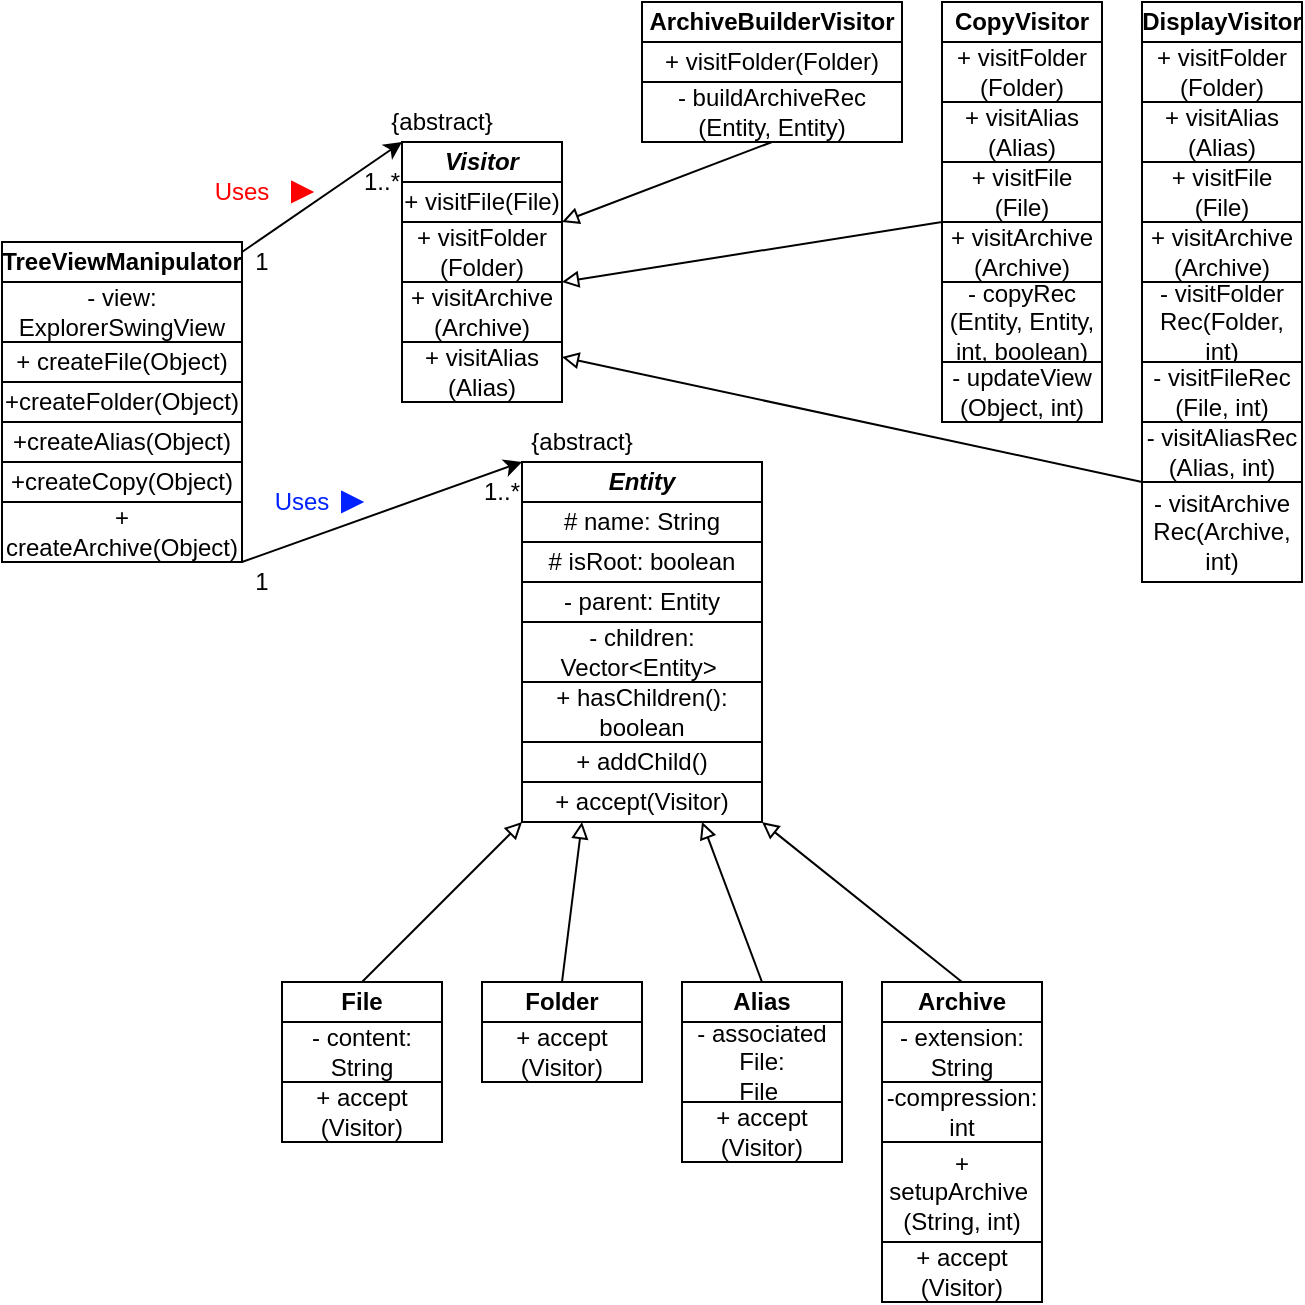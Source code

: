 <mxfile version="14.6.5" type="device"><diagram id="GU0LqAaVICTTGz3DKPYx" name="Page-1"><mxGraphModel dx="873" dy="458" grid="1" gridSize="10" guides="1" tooltips="1" connect="1" arrows="1" fold="1" page="1" pageScale="1" pageWidth="827" pageHeight="1169" math="0" shadow="0"><root><mxCell id="0"/><mxCell id="1" parent="0"/><mxCell id="4MqHyJMdLKMfrei2vbHA-1" value="" style="rounded=0;whiteSpace=wrap;html=1;fillColor=none;" vertex="1" parent="1"><mxGeometry x="40" y="130" width="120" height="20" as="geometry"/></mxCell><mxCell id="4MqHyJMdLKMfrei2vbHA-2" value="&lt;b&gt;TreeViewManipulator&lt;/b&gt;" style="text;html=1;strokeColor=none;fillColor=none;align=center;verticalAlign=middle;whiteSpace=wrap;rounded=0;" vertex="1" parent="1"><mxGeometry x="80" y="130" width="40" height="20" as="geometry"/></mxCell><mxCell id="4MqHyJMdLKMfrei2vbHA-3" value="- view:&lt;br&gt;ExplorerSwingView" style="rounded=0;whiteSpace=wrap;html=1;strokeColor=#000000;fillColor=none;" vertex="1" parent="1"><mxGeometry x="40" y="150" width="120" height="30" as="geometry"/></mxCell><mxCell id="4MqHyJMdLKMfrei2vbHA-4" value="+ createFile(Object)" style="rounded=0;whiteSpace=wrap;html=1;strokeColor=#000000;fillColor=none;" vertex="1" parent="1"><mxGeometry x="40" y="180" width="120" height="20" as="geometry"/></mxCell><mxCell id="4MqHyJMdLKMfrei2vbHA-5" value="+createFolder(Object)" style="rounded=0;whiteSpace=wrap;html=1;strokeColor=#000000;fillColor=none;" vertex="1" parent="1"><mxGeometry x="40" y="200" width="120" height="20" as="geometry"/></mxCell><mxCell id="4MqHyJMdLKMfrei2vbHA-6" value="+createAlias(Object)" style="rounded=0;whiteSpace=wrap;html=1;strokeColor=#000000;fillColor=none;" vertex="1" parent="1"><mxGeometry x="40" y="220" width="120" height="20" as="geometry"/></mxCell><mxCell id="4MqHyJMdLKMfrei2vbHA-7" value="+createCopy(Object)" style="rounded=0;whiteSpace=wrap;html=1;strokeColor=#000000;fillColor=none;" vertex="1" parent="1"><mxGeometry x="40" y="240" width="120" height="20" as="geometry"/></mxCell><mxCell id="4MqHyJMdLKMfrei2vbHA-8" value="+ createArchive(Object)" style="rounded=0;whiteSpace=wrap;html=1;strokeColor=#000000;fillColor=none;" vertex="1" parent="1"><mxGeometry x="40" y="260" width="120" height="30" as="geometry"/></mxCell><mxCell id="4MqHyJMdLKMfrei2vbHA-31" value="&lt;b&gt;File&lt;/b&gt;" style="rounded=0;whiteSpace=wrap;html=1;" vertex="1" parent="1"><mxGeometry x="180" y="500" width="80" height="20" as="geometry"/></mxCell><mxCell id="4MqHyJMdLKMfrei2vbHA-32" value="&lt;b&gt;Folder&lt;/b&gt;&lt;span style=&quot;color: rgba(0 , 0 , 0 , 0) ; font-family: monospace ; font-size: 0px&quot;&gt;%3CmxGraphModel%3E%3Croot%3E%3CmxCell%20id%3D%220%22%2F%3E%3CmxCell%20id%3D%221%22%20parent%3D%220%22%2F%3E%3CmxCell%20id%3D%222%22%20value%3D%22%26lt%3Bb%26gt%3BFile%26lt%3B%2Fb%26gt%3B%22%20style%3D%22rounded%3D0%3BwhiteSpace%3Dwrap%3Bhtml%3D1%3B%22%20vertex%3D%221%22%20parent%3D%221%22%3E%3CmxGeometry%20x%3D%2240%22%20y%3D%22360%22%20width%3D%22120%22%20height%3D%2220%22%20as%3D%22geometry%22%2F%3E%3C%2FmxCell%3E%3C%2Froot%3E%3C%2FmxGraphModel%3E&lt;/span&gt;" style="rounded=0;whiteSpace=wrap;html=1;" vertex="1" parent="1"><mxGeometry x="280" y="500" width="80" height="20" as="geometry"/></mxCell><mxCell id="4MqHyJMdLKMfrei2vbHA-33" value="&lt;b&gt;Alias&lt;/b&gt;" style="rounded=0;whiteSpace=wrap;html=1;" vertex="1" parent="1"><mxGeometry x="380" y="500" width="80" height="20" as="geometry"/></mxCell><mxCell id="4MqHyJMdLKMfrei2vbHA-34" value="&lt;b&gt;Archive&lt;/b&gt;" style="rounded=0;whiteSpace=wrap;html=1;" vertex="1" parent="1"><mxGeometry x="480" y="500" width="80" height="20" as="geometry"/></mxCell><mxCell id="4MqHyJMdLKMfrei2vbHA-35" value="- content:&lt;br&gt;&amp;nbsp;String&amp;nbsp;" style="rounded=0;whiteSpace=wrap;html=1;" vertex="1" parent="1"><mxGeometry x="180" y="520" width="80" height="30" as="geometry"/></mxCell><mxCell id="4MqHyJMdLKMfrei2vbHA-36" value="" style="endArrow=block;html=1;endFill=0;exitX=0.5;exitY=0;exitDx=0;exitDy=0;entryX=0;entryY=1;entryDx=0;entryDy=0;" edge="1" parent="1" source="4MqHyJMdLKMfrei2vbHA-31"><mxGeometry width="50" height="50" relative="1" as="geometry"><mxPoint x="250" y="430" as="sourcePoint"/><mxPoint x="300" y="420" as="targetPoint"/></mxGeometry></mxCell><mxCell id="4MqHyJMdLKMfrei2vbHA-37" value="" style="endArrow=block;html=1;endFill=0;exitX=0.5;exitY=0;exitDx=0;exitDy=0;entryX=0.25;entryY=1;entryDx=0;entryDy=0;" edge="1" parent="1" source="4MqHyJMdLKMfrei2vbHA-32"><mxGeometry width="50" height="50" relative="1" as="geometry"><mxPoint x="230" y="510" as="sourcePoint"/><mxPoint x="330" y="420" as="targetPoint"/></mxGeometry></mxCell><mxCell id="4MqHyJMdLKMfrei2vbHA-38" value="" style="endArrow=block;html=1;endFill=0;exitX=0.5;exitY=0;exitDx=0;exitDy=0;entryX=0.75;entryY=1;entryDx=0;entryDy=0;" edge="1" parent="1"><mxGeometry width="50" height="50" relative="1" as="geometry"><mxPoint x="420" y="500" as="sourcePoint"/><mxPoint x="390" y="420" as="targetPoint"/></mxGeometry></mxCell><mxCell id="4MqHyJMdLKMfrei2vbHA-39" value="" style="endArrow=block;html=1;endFill=0;exitX=0.5;exitY=0;exitDx=0;exitDy=0;entryX=1;entryY=1;entryDx=0;entryDy=0;" edge="1" parent="1"><mxGeometry width="50" height="50" relative="1" as="geometry"><mxPoint x="520" y="500" as="sourcePoint"/><mxPoint x="420" y="420" as="targetPoint"/></mxGeometry></mxCell><mxCell id="4MqHyJMdLKMfrei2vbHA-40" value="- associated&lt;br&gt;File:&lt;br&gt;File&amp;nbsp;" style="rounded=0;whiteSpace=wrap;html=1;" vertex="1" parent="1"><mxGeometry x="380" y="520" width="80" height="40" as="geometry"/></mxCell><mxCell id="4MqHyJMdLKMfrei2vbHA-41" value="- extension: String" style="rounded=0;whiteSpace=wrap;html=1;" vertex="1" parent="1"><mxGeometry x="480" y="520" width="80" height="30" as="geometry"/></mxCell><mxCell id="4MqHyJMdLKMfrei2vbHA-42" value="-compression: int" style="rounded=0;whiteSpace=wrap;html=1;" vertex="1" parent="1"><mxGeometry x="480" y="550" width="80" height="30" as="geometry"/></mxCell><mxCell id="4MqHyJMdLKMfrei2vbHA-43" value="+ setupArchive&amp;nbsp; (String, int)" style="rounded=0;whiteSpace=wrap;html=1;" vertex="1" parent="1"><mxGeometry x="480" y="580" width="80" height="50" as="geometry"/></mxCell><mxCell id="4MqHyJMdLKMfrei2vbHA-46" value="" style="rounded=0;whiteSpace=wrap;html=1;" vertex="1" parent="1"><mxGeometry x="300" y="240" width="120" height="20" as="geometry"/></mxCell><mxCell id="4MqHyJMdLKMfrei2vbHA-47" value="&lt;i&gt;&lt;b&gt;Entity&lt;/b&gt;&lt;/i&gt;" style="text;html=1;strokeColor=none;fillColor=none;align=center;verticalAlign=middle;whiteSpace=wrap;rounded=0;" vertex="1" parent="1"><mxGeometry x="340" y="240" width="40" height="20" as="geometry"/></mxCell><mxCell id="4MqHyJMdLKMfrei2vbHA-48" value="# name: String" style="rounded=0;whiteSpace=wrap;html=1;" vertex="1" parent="1"><mxGeometry x="300" y="260" width="120" height="20" as="geometry"/></mxCell><mxCell id="4MqHyJMdLKMfrei2vbHA-49" value="# isRoot: boolean" style="rounded=0;whiteSpace=wrap;html=1;" vertex="1" parent="1"><mxGeometry x="300" y="280" width="120" height="20" as="geometry"/></mxCell><mxCell id="4MqHyJMdLKMfrei2vbHA-50" value="- parent: Entity" style="rounded=0;whiteSpace=wrap;html=1;" vertex="1" parent="1"><mxGeometry x="300" y="300" width="120" height="20" as="geometry"/></mxCell><mxCell id="4MqHyJMdLKMfrei2vbHA-51" value="- children:&lt;br&gt;Vector&amp;lt;Entity&amp;gt;&amp;nbsp;" style="rounded=0;whiteSpace=wrap;html=1;" vertex="1" parent="1"><mxGeometry x="300" y="320" width="120" height="30" as="geometry"/></mxCell><mxCell id="4MqHyJMdLKMfrei2vbHA-52" value="+ hasChildren(): boolean" style="rounded=0;whiteSpace=wrap;html=1;" vertex="1" parent="1"><mxGeometry x="300" y="350" width="120" height="30" as="geometry"/></mxCell><mxCell id="4MqHyJMdLKMfrei2vbHA-53" style="edgeStyle=orthogonalEdgeStyle;rounded=0;orthogonalLoop=1;jettySize=auto;html=1;exitX=0.5;exitY=1;exitDx=0;exitDy=0;" edge="1" parent="1" source="4MqHyJMdLKMfrei2vbHA-47" target="4MqHyJMdLKMfrei2vbHA-47"><mxGeometry relative="1" as="geometry"/></mxCell><mxCell id="4MqHyJMdLKMfrei2vbHA-54" value="{abstract}" style="text;html=1;strokeColor=none;fillColor=none;align=center;verticalAlign=middle;whiteSpace=wrap;rounded=0;" vertex="1" parent="1"><mxGeometry x="310" y="220" width="40" height="20" as="geometry"/></mxCell><mxCell id="4MqHyJMdLKMfrei2vbHA-55" value="+ addChild()" style="rounded=0;whiteSpace=wrap;html=1;" vertex="1" parent="1"><mxGeometry x="300" y="380" width="120" height="20" as="geometry"/></mxCell><mxCell id="4MqHyJMdLKMfrei2vbHA-56" value="+ accept(Visitor)" style="rounded=0;whiteSpace=wrap;html=1;" vertex="1" parent="1"><mxGeometry x="300" y="400" width="120" height="20" as="geometry"/></mxCell><mxCell id="4MqHyJMdLKMfrei2vbHA-57" value="&lt;b&gt;&lt;i&gt;Visitor&lt;/i&gt;&lt;/b&gt;" style="rounded=0;whiteSpace=wrap;html=1;" vertex="1" parent="1"><mxGeometry x="240" y="80" width="80" height="20" as="geometry"/></mxCell><mxCell id="4MqHyJMdLKMfrei2vbHA-58" value="+ visitFile(File)" style="rounded=0;whiteSpace=wrap;html=1;" vertex="1" parent="1"><mxGeometry x="240" y="100" width="80" height="20" as="geometry"/></mxCell><mxCell id="4MqHyJMdLKMfrei2vbHA-59" value="{abstract}" style="text;html=1;strokeColor=none;fillColor=none;align=center;verticalAlign=middle;whiteSpace=wrap;rounded=0;" vertex="1" parent="1"><mxGeometry x="240" y="60" width="40" height="20" as="geometry"/></mxCell><mxCell id="4MqHyJMdLKMfrei2vbHA-60" value="+ visitFolder (Folder)" style="rounded=0;whiteSpace=wrap;html=1;" vertex="1" parent="1"><mxGeometry x="240" y="120" width="80" height="30" as="geometry"/></mxCell><mxCell id="4MqHyJMdLKMfrei2vbHA-61" value="+ visitArchive (Archive)" style="rounded=0;whiteSpace=wrap;html=1;" vertex="1" parent="1"><mxGeometry x="240" y="150" width="80" height="30" as="geometry"/></mxCell><mxCell id="4MqHyJMdLKMfrei2vbHA-62" value="+ visitAlias (Alias)" style="rounded=0;whiteSpace=wrap;html=1;" vertex="1" parent="1"><mxGeometry x="240" y="180" width="80" height="30" as="geometry"/></mxCell><mxCell id="4MqHyJMdLKMfrei2vbHA-63" value="&lt;b&gt;ArchiveBuilderVisitor&lt;/b&gt;" style="rounded=0;whiteSpace=wrap;html=1;" vertex="1" parent="1"><mxGeometry x="360" y="10" width="130" height="20" as="geometry"/></mxCell><mxCell id="4MqHyJMdLKMfrei2vbHA-64" value="+ visitFolder(Folder)" style="rounded=0;whiteSpace=wrap;html=1;" vertex="1" parent="1"><mxGeometry x="360" y="30" width="130" height="20" as="geometry"/></mxCell><mxCell id="4MqHyJMdLKMfrei2vbHA-65" value="- buildArchiveRec&lt;br&gt;(Entity, Entity)" style="rounded=0;whiteSpace=wrap;html=1;" vertex="1" parent="1"><mxGeometry x="360" y="50" width="130" height="30" as="geometry"/></mxCell><mxCell id="4MqHyJMdLKMfrei2vbHA-67" value="&lt;b&gt;CopyVisitor&lt;/b&gt;" style="rounded=0;whiteSpace=wrap;html=1;" vertex="1" parent="1"><mxGeometry x="510" y="10" width="80" height="20" as="geometry"/></mxCell><mxCell id="4MqHyJMdLKMfrei2vbHA-69" value="+ visitFolder (Folder)" style="rounded=0;whiteSpace=wrap;html=1;" vertex="1" parent="1"><mxGeometry x="510" y="30" width="80" height="30" as="geometry"/></mxCell><mxCell id="4MqHyJMdLKMfrei2vbHA-70" value="+ visitAlias (Alias)" style="rounded=0;whiteSpace=wrap;html=1;" vertex="1" parent="1"><mxGeometry x="510" y="60" width="80" height="30" as="geometry"/></mxCell><mxCell id="4MqHyJMdLKMfrei2vbHA-71" value="+ visitFile (File)" style="rounded=0;whiteSpace=wrap;html=1;" vertex="1" parent="1"><mxGeometry x="510" y="90" width="80" height="30" as="geometry"/></mxCell><mxCell id="4MqHyJMdLKMfrei2vbHA-72" value="+ visitArchive (Archive)" style="rounded=0;whiteSpace=wrap;html=1;" vertex="1" parent="1"><mxGeometry x="510" y="120" width="80" height="30" as="geometry"/></mxCell><mxCell id="4MqHyJMdLKMfrei2vbHA-73" value="- copyRec (Entity, Entity, int, boolean)" style="rounded=0;whiteSpace=wrap;html=1;" vertex="1" parent="1"><mxGeometry x="510" y="150" width="80" height="40" as="geometry"/></mxCell><mxCell id="4MqHyJMdLKMfrei2vbHA-74" value="- updateView&lt;br&gt;(Object, int)" style="rounded=0;whiteSpace=wrap;html=1;" vertex="1" parent="1"><mxGeometry x="510" y="190" width="80" height="30" as="geometry"/></mxCell><mxCell id="4MqHyJMdLKMfrei2vbHA-76" value="&lt;b&gt;DisplayVisitor&lt;/b&gt;" style="rounded=0;whiteSpace=wrap;html=1;" vertex="1" parent="1"><mxGeometry x="610" y="10" width="80" height="20" as="geometry"/></mxCell><mxCell id="4MqHyJMdLKMfrei2vbHA-77" value="+ visitFolder (Folder)" style="rounded=0;whiteSpace=wrap;html=1;" vertex="1" parent="1"><mxGeometry x="610" y="30" width="80" height="30" as="geometry"/></mxCell><mxCell id="4MqHyJMdLKMfrei2vbHA-78" value="+ visitAlias (Alias)" style="rounded=0;whiteSpace=wrap;html=1;" vertex="1" parent="1"><mxGeometry x="610" y="60" width="80" height="30" as="geometry"/></mxCell><mxCell id="4MqHyJMdLKMfrei2vbHA-79" value="+ visitFile (File)" style="rounded=0;whiteSpace=wrap;html=1;" vertex="1" parent="1"><mxGeometry x="610" y="90" width="80" height="30" as="geometry"/></mxCell><mxCell id="4MqHyJMdLKMfrei2vbHA-80" value="+ visitArchive (Archive)" style="rounded=0;whiteSpace=wrap;html=1;" vertex="1" parent="1"><mxGeometry x="610" y="120" width="80" height="30" as="geometry"/></mxCell><mxCell id="4MqHyJMdLKMfrei2vbHA-81" value="- visitFolder Rec(Folder,&lt;br&gt;int)" style="rounded=0;whiteSpace=wrap;html=1;" vertex="1" parent="1"><mxGeometry x="610" y="150" width="80" height="40" as="geometry"/></mxCell><mxCell id="4MqHyJMdLKMfrei2vbHA-84" value="- visitFileRec&lt;br&gt;(File, int)" style="rounded=0;whiteSpace=wrap;html=1;" vertex="1" parent="1"><mxGeometry x="610" y="190" width="80" height="30" as="geometry"/></mxCell><mxCell id="4MqHyJMdLKMfrei2vbHA-85" value="- visitAliasRec&lt;br&gt;(Alias, int)" style="rounded=0;whiteSpace=wrap;html=1;" vertex="1" parent="1"><mxGeometry x="610" y="220" width="80" height="30" as="geometry"/></mxCell><mxCell id="4MqHyJMdLKMfrei2vbHA-86" value="- visitArchive Rec(Archive,&lt;br&gt;int)" style="rounded=0;whiteSpace=wrap;html=1;" vertex="1" parent="1"><mxGeometry x="610" y="250" width="80" height="50" as="geometry"/></mxCell><mxCell id="4MqHyJMdLKMfrei2vbHA-89" value="" style="endArrow=classic;html=1;exitX=1;exitY=1;exitDx=0;exitDy=0;entryX=0;entryY=0;entryDx=0;entryDy=0;" edge="1" parent="1" source="4MqHyJMdLKMfrei2vbHA-8" target="4MqHyJMdLKMfrei2vbHA-46"><mxGeometry width="50" height="50" relative="1" as="geometry"><mxPoint x="180" y="250" as="sourcePoint"/><mxPoint x="390" y="230" as="targetPoint"/></mxGeometry></mxCell><mxCell id="4MqHyJMdLKMfrei2vbHA-90" value="" style="endArrow=block;html=1;endFill=0;exitX=0.5;exitY=1;exitDx=0;exitDy=0;entryX=1;entryY=0;entryDx=0;entryDy=0;" edge="1" parent="1" source="4MqHyJMdLKMfrei2vbHA-65" target="4MqHyJMdLKMfrei2vbHA-60"><mxGeometry width="50" height="50" relative="1" as="geometry"><mxPoint x="340" y="360" as="sourcePoint"/><mxPoint x="240" y="280" as="targetPoint"/></mxGeometry></mxCell><mxCell id="4MqHyJMdLKMfrei2vbHA-91" value="" style="endArrow=block;html=1;endFill=0;exitX=0;exitY=1;exitDx=0;exitDy=0;entryX=1;entryY=0;entryDx=0;entryDy=0;" edge="1" parent="1" source="4MqHyJMdLKMfrei2vbHA-71" target="4MqHyJMdLKMfrei2vbHA-61"><mxGeometry width="50" height="50" relative="1" as="geometry"><mxPoint x="435" y="90" as="sourcePoint"/><mxPoint x="330" y="130" as="targetPoint"/></mxGeometry></mxCell><mxCell id="4MqHyJMdLKMfrei2vbHA-92" value="" style="endArrow=block;html=1;endFill=0;exitX=0;exitY=0;exitDx=0;exitDy=0;entryX=1;entryY=0.25;entryDx=0;entryDy=0;" edge="1" parent="1" source="4MqHyJMdLKMfrei2vbHA-86" target="4MqHyJMdLKMfrei2vbHA-62"><mxGeometry width="50" height="50" relative="1" as="geometry"><mxPoint x="520" y="130" as="sourcePoint"/><mxPoint x="330" y="160" as="targetPoint"/></mxGeometry></mxCell><mxCell id="4MqHyJMdLKMfrei2vbHA-93" value="" style="endArrow=classic;html=1;exitX=1;exitY=0.25;exitDx=0;exitDy=0;entryX=0;entryY=0;entryDx=0;entryDy=0;" edge="1" parent="1" source="4MqHyJMdLKMfrei2vbHA-1" target="4MqHyJMdLKMfrei2vbHA-57"><mxGeometry width="50" height="50" relative="1" as="geometry"><mxPoint x="170" y="300" as="sourcePoint"/><mxPoint x="290" y="320" as="targetPoint"/></mxGeometry></mxCell><mxCell id="4MqHyJMdLKMfrei2vbHA-94" value="+ accept&lt;br&gt;(Visitor)" style="rounded=0;whiteSpace=wrap;html=1;" vertex="1" parent="1"><mxGeometry x="180" y="550" width="80" height="30" as="geometry"/></mxCell><mxCell id="4MqHyJMdLKMfrei2vbHA-95" value="+ accept&lt;br&gt;(Visitor)" style="rounded=0;whiteSpace=wrap;html=1;" vertex="1" parent="1"><mxGeometry x="280" y="520" width="80" height="30" as="geometry"/></mxCell><mxCell id="4MqHyJMdLKMfrei2vbHA-96" value="+ accept&lt;br&gt;(Visitor)" style="rounded=0;whiteSpace=wrap;html=1;" vertex="1" parent="1"><mxGeometry x="380" y="560" width="80" height="30" as="geometry"/></mxCell><mxCell id="4MqHyJMdLKMfrei2vbHA-97" value="+ accept&lt;br&gt;(Visitor)" style="rounded=0;whiteSpace=wrap;html=1;" vertex="1" parent="1"><mxGeometry x="480" y="630" width="80" height="30" as="geometry"/></mxCell><mxCell id="4MqHyJMdLKMfrei2vbHA-98" value="1" style="text;html=1;strokeColor=none;fillColor=none;align=center;verticalAlign=middle;whiteSpace=wrap;rounded=0;" vertex="1" parent="1"><mxGeometry x="150" y="130" width="40" height="20" as="geometry"/></mxCell><mxCell id="4MqHyJMdLKMfrei2vbHA-100" value="1" style="text;html=1;strokeColor=none;fillColor=none;align=center;verticalAlign=middle;whiteSpace=wrap;rounded=0;" vertex="1" parent="1"><mxGeometry x="150" y="290" width="40" height="20" as="geometry"/></mxCell><mxCell id="4MqHyJMdLKMfrei2vbHA-101" value="1..*" style="text;html=1;strokeColor=none;fillColor=none;align=center;verticalAlign=middle;whiteSpace=wrap;rounded=0;" vertex="1" parent="1"><mxGeometry x="270" y="245" width="40" height="20" as="geometry"/></mxCell><mxCell id="4MqHyJMdLKMfrei2vbHA-102" value="1..*" style="text;html=1;strokeColor=none;fillColor=none;align=center;verticalAlign=middle;whiteSpace=wrap;rounded=0;" vertex="1" parent="1"><mxGeometry x="210" y="90" width="40" height="20" as="geometry"/></mxCell><mxCell id="4MqHyJMdLKMfrei2vbHA-104" value="&lt;font color=&quot;#ff0000&quot;&gt;Uses&lt;/font&gt;" style="text;html=1;strokeColor=none;fillColor=none;align=center;verticalAlign=middle;whiteSpace=wrap;rounded=0;" vertex="1" parent="1"><mxGeometry x="140" y="95" width="40" height="20" as="geometry"/></mxCell><mxCell id="4MqHyJMdLKMfrei2vbHA-105" value="&lt;font color=&quot;#0022ff&quot;&gt;Uses&lt;/font&gt;" style="text;html=1;strokeColor=none;fillColor=none;align=center;verticalAlign=middle;whiteSpace=wrap;rounded=0;" vertex="1" parent="1"><mxGeometry x="170" y="250" width="40" height="20" as="geometry"/></mxCell><mxCell id="4MqHyJMdLKMfrei2vbHA-106" value="" style="triangle;whiteSpace=wrap;html=1;direction=east;strokeColor=#FF0000;fillColor=#FF0000;" vertex="1" parent="1"><mxGeometry x="185" y="100" width="10" height="10" as="geometry"/></mxCell><mxCell id="4MqHyJMdLKMfrei2vbHA-107" value="" style="triangle;whiteSpace=wrap;html=1;direction=east;fillColor=#0022FF;strokeColor=#0022FF;" vertex="1" parent="1"><mxGeometry x="210" y="255" width="10" height="10" as="geometry"/></mxCell></root></mxGraphModel></diagram></mxfile>